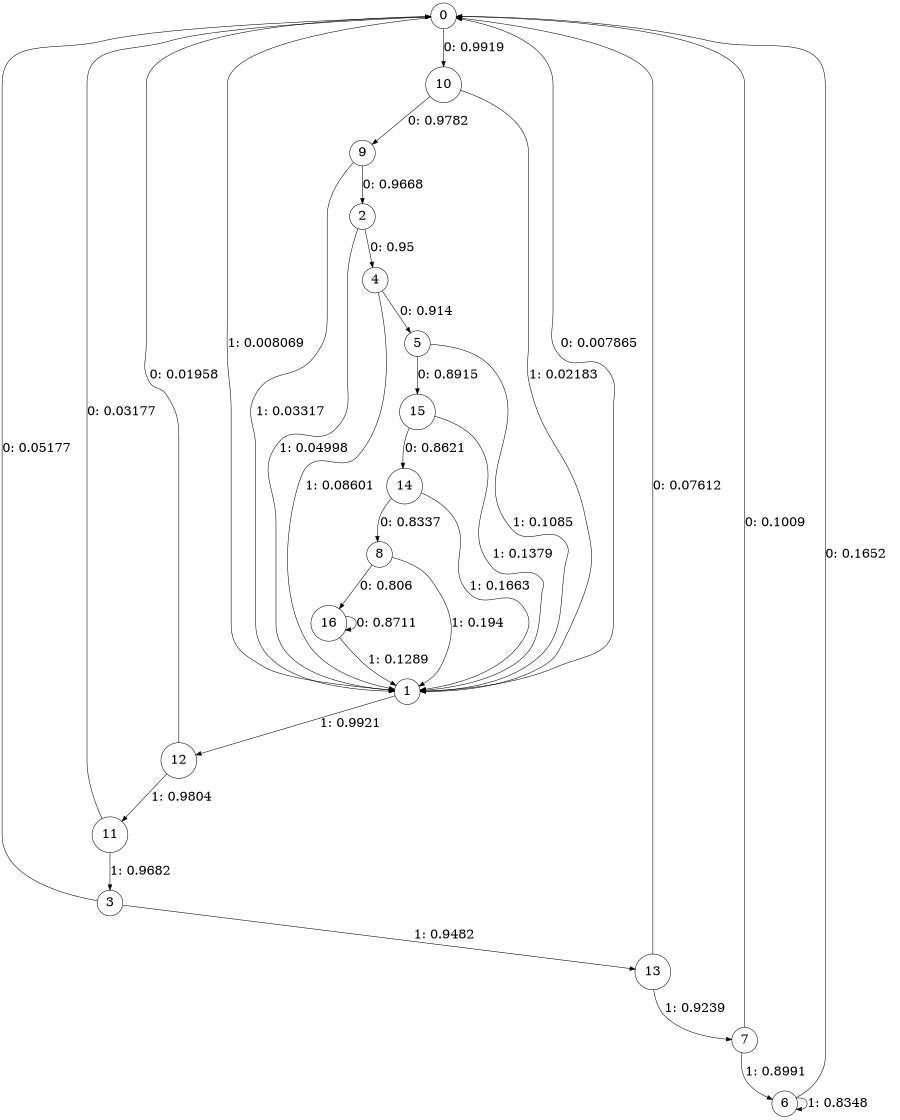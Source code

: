 digraph "ch1_face_source_L10" {
size = "6,8.5";
ratio = "fill";
node [shape = circle];
node [fontsize = 24];
edge [fontsize = 24];
0 -> 10 [label = "0: 0.9919   "];
0 -> 1 [label = "1: 0.008069  "];
1 -> 0 [label = "0: 0.007865  "];
1 -> 12 [label = "1: 0.9921   "];
2 -> 4 [label = "0: 0.95     "];
2 -> 1 [label = "1: 0.04998  "];
3 -> 0 [label = "0: 0.05177  "];
3 -> 13 [label = "1: 0.9482   "];
4 -> 5 [label = "0: 0.914    "];
4 -> 1 [label = "1: 0.08601  "];
5 -> 15 [label = "0: 0.8915   "];
5 -> 1 [label = "1: 0.1085   "];
6 -> 0 [label = "0: 0.1652   "];
6 -> 6 [label = "1: 0.8348   "];
7 -> 0 [label = "0: 0.1009   "];
7 -> 6 [label = "1: 0.8991   "];
8 -> 16 [label = "0: 0.806    "];
8 -> 1 [label = "1: 0.194    "];
9 -> 2 [label = "0: 0.9668   "];
9 -> 1 [label = "1: 0.03317  "];
10 -> 9 [label = "0: 0.9782   "];
10 -> 1 [label = "1: 0.02183  "];
11 -> 0 [label = "0: 0.03177  "];
11 -> 3 [label = "1: 0.9682   "];
12 -> 0 [label = "0: 0.01958  "];
12 -> 11 [label = "1: 0.9804   "];
13 -> 0 [label = "0: 0.07612  "];
13 -> 7 [label = "1: 0.9239   "];
14 -> 8 [label = "0: 0.8337   "];
14 -> 1 [label = "1: 0.1663   "];
15 -> 14 [label = "0: 0.8621   "];
15 -> 1 [label = "1: 0.1379   "];
16 -> 16 [label = "0: 0.8711   "];
16 -> 1 [label = "1: 0.1289   "];
}